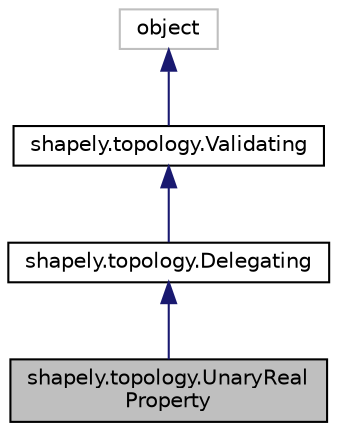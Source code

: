 digraph "shapely.topology.UnaryRealProperty"
{
 // LATEX_PDF_SIZE
  edge [fontname="Helvetica",fontsize="10",labelfontname="Helvetica",labelfontsize="10"];
  node [fontname="Helvetica",fontsize="10",shape=record];
  Node1 [label="shapely.topology.UnaryReal\lProperty",height=0.2,width=0.4,color="black", fillcolor="grey75", style="filled", fontcolor="black",tooltip=" "];
  Node2 -> Node1 [dir="back",color="midnightblue",fontsize="10",style="solid"];
  Node2 [label="shapely.topology.Delegating",height=0.2,width=0.4,color="black", fillcolor="white", style="filled",URL="$classshapely_1_1topology_1_1_delegating.html",tooltip=" "];
  Node3 -> Node2 [dir="back",color="midnightblue",fontsize="10",style="solid"];
  Node3 [label="shapely.topology.Validating",height=0.2,width=0.4,color="black", fillcolor="white", style="filled",URL="$classshapely_1_1topology_1_1_validating.html",tooltip=" "];
  Node4 -> Node3 [dir="back",color="midnightblue",fontsize="10",style="solid"];
  Node4 [label="object",height=0.2,width=0.4,color="grey75", fillcolor="white", style="filled",tooltip=" "];
}
